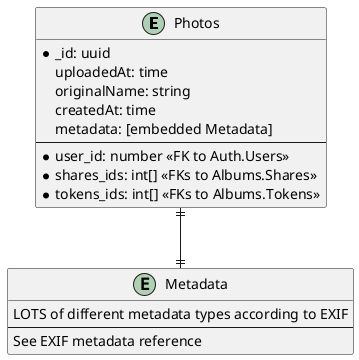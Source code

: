 @startuml photos_database

Entity Photos {
    *_id: uuid
    uploadedAt: time
    originalName: string
    createdAt: time
    metadata: [embedded Metadata]
    --
    *user_id: number <<FK to Auth.Users>>
    *shares_ids: int[] <<FKs to Albums.Shares>>
    *tokens_ids: int[] <<FKs to Albums.Tokens>>
}

Entity Metadata {
    LOTS of different metadata types according to EXIF
    --
    See EXIF metadata reference
}

Photos ||--|| Metadata

@enduml